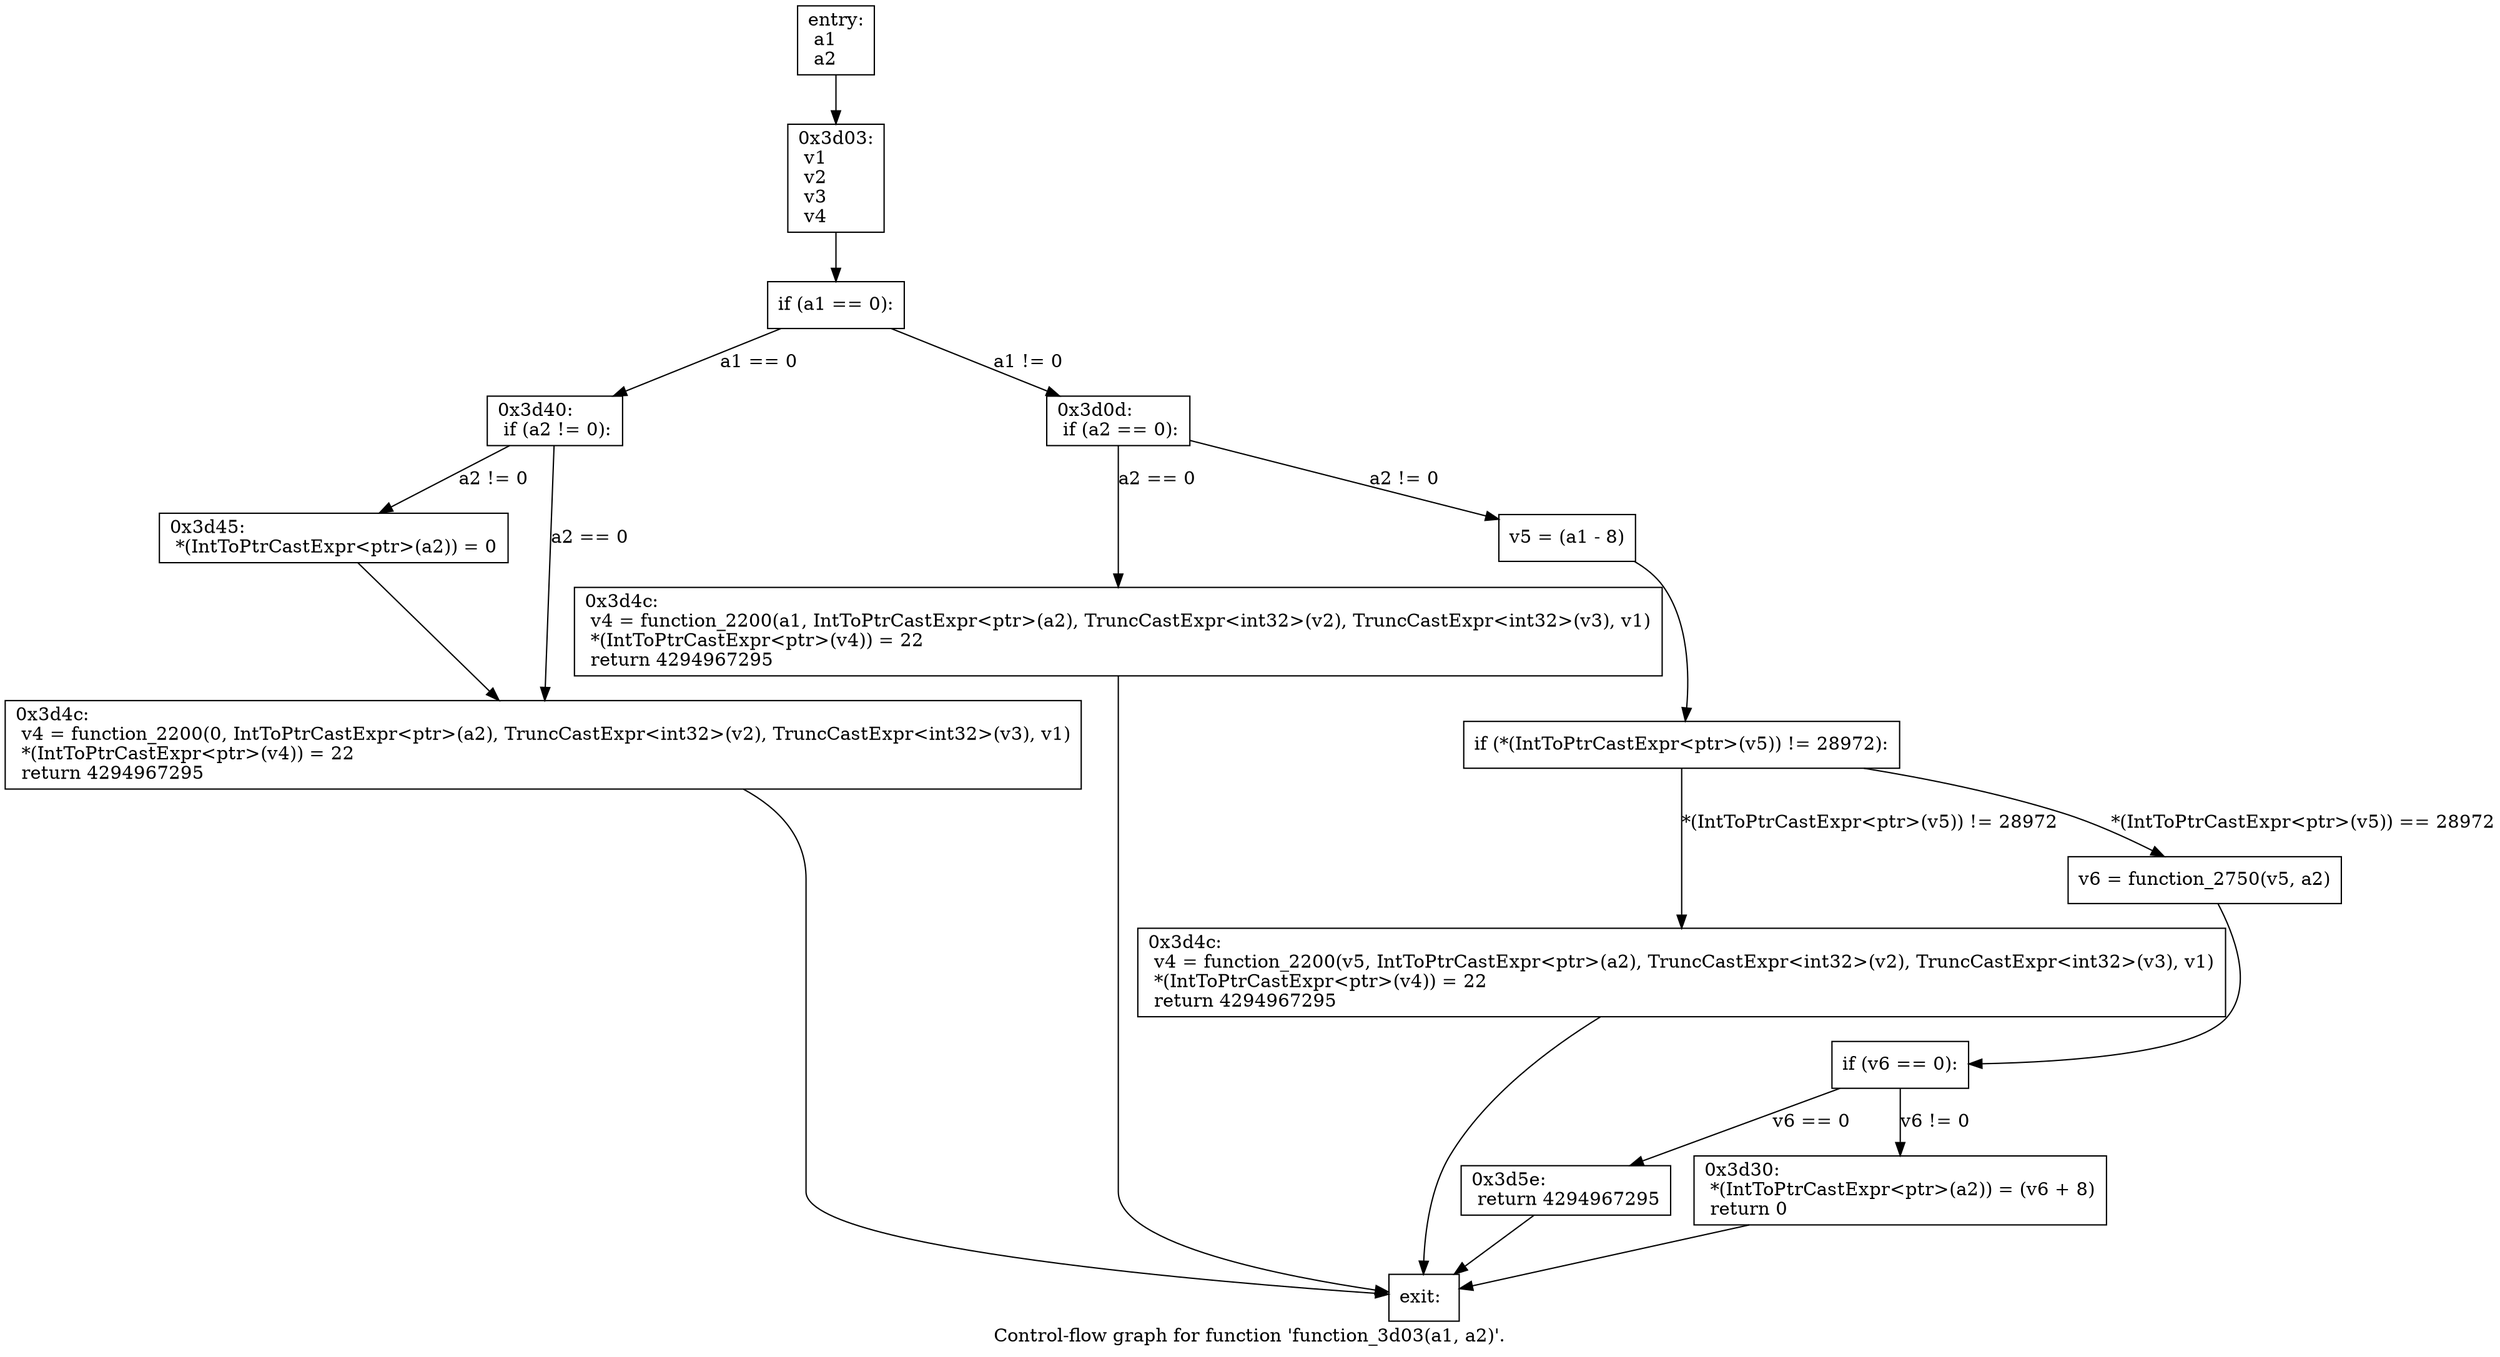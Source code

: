 digraph "Control-flow graph for function 'function_3d03(a1, a2)'." {
  label="Control-flow graph for function 'function_3d03(a1, a2)'.";
  node [shape=record];

  Node0796F760 [label="{entry:\l  a1\l  a2\l}"];
  Node0796F760 -> Node0796F568;
  Node0796F568 [label="{0x3d03:\l  v1\l  v2\l  v3\l  v4\l}"];
  Node0796F568 -> Node0796F880;
  Node0796F880 [label="{  if (a1 == 0):\l}"];
  Node0796F880 -> Node0796FAC0 [label="a1 == 0"];
  Node0796F880 -> Node0796F8C8 [label="a1 != 0"];
  Node0796FAC0 [label="{0x3d40:\l  if (a2 != 0):\l}"];
  Node0796FAC0 -> Node07970018 [label="a2 != 0"];
  Node0796FAC0 -> Node0796F250 [label="a2 == 0"];
  Node0796F8C8 [label="{0x3d0d:\l  if (a2 == 0):\l}"];
  Node0796F8C8 -> Node0796F298 [label="a2 == 0"];
  Node0796F8C8 -> Node0796FB08 [label="a2 != 0"];
  Node07970018 [label="{0x3d45:\l  *(IntToPtrCastExpr\<ptr\>(a2)) = 0\l}"];
  Node07970018 -> Node0796F250;
  Node0796F250 [label="{0x3d4c:\l  v4 = function_2200(0, IntToPtrCastExpr\<ptr\>(a2), TruncCastExpr\<int32\>(v2), TruncCastExpr\<int32\>(v3), v1)\l  *(IntToPtrCastExpr\<ptr\>(v4)) = 22\l  return 4294967295\l}"];
  Node0796F250 -> Node0796F5B0;
  Node0796F298 [label="{0x3d4c:\l  v4 = function_2200(a1, IntToPtrCastExpr\<ptr\>(a2), TruncCastExpr\<int32\>(v2), TruncCastExpr\<int32\>(v3), v1)\l  *(IntToPtrCastExpr\<ptr\>(v4)) = 22\l  return 4294967295\l}"];
  Node0796F298 -> Node0796F5B0;
  Node0796FB08 [label="{  v5 = (a1 - 8)\l}"];
  Node0796FB08 -> Node0796F718;
  Node0796F5B0 [label="{exit:\l}"];
  Node0796F718 [label="{  if (*(IntToPtrCastExpr\<ptr\>(v5)) != 28972):\l}"];
  Node0796F718 -> Node0796F448 [label="*(IntToPtrCastExpr\<ptr\>(v5)) != 28972"];
  Node0796F718 -> Node0796FA30 [label="*(IntToPtrCastExpr\<ptr\>(v5)) == 28972"];
  Node0796F448 [label="{0x3d4c:\l  v4 = function_2200(v5, IntToPtrCastExpr\<ptr\>(a2), TruncCastExpr\<int32\>(v2), TruncCastExpr\<int32\>(v3), v1)\l  *(IntToPtrCastExpr\<ptr\>(v4)) = 22\l  return 4294967295\l}"];
  Node0796F448 -> Node0796F5B0;
  Node0796FA30 [label="{  v6 = function_2750(v5, a2)\l}"];
  Node0796FA30 -> Node0796F328;
  Node0796F328 [label="{  if (v6 == 0):\l}"];
  Node0796F328 -> Node0796F4D8 [label="v6 == 0"];
  Node0796F328 -> Node0796FA78 [label="v6 != 0"];
  Node0796F4D8 [label="{0x3d5e:\l  return 4294967295\l}"];
  Node0796F4D8 -> Node0796F5B0;
  Node0796FA78 [label="{0x3d30:\l  *(IntToPtrCastExpr\<ptr\>(a2)) = (v6 + 8)\l  return 0\l}"];
  Node0796FA78 -> Node0796F5B0;

}
